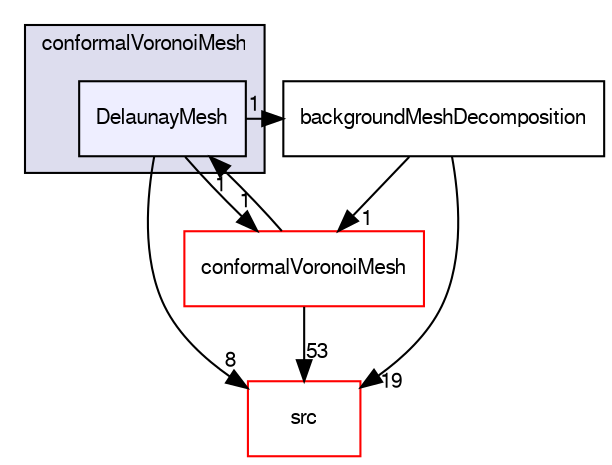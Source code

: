 digraph "applications/utilities/mesh/generation/foamyHexMesh/conformalVoronoiMesh/DelaunayMesh" {
  bgcolor=transparent;
  compound=true
  node [ fontsize="10", fontname="FreeSans"];
  edge [ labelfontsize="10", labelfontname="FreeSans"];
  subgraph clusterdir_a00a19acf326fc72ff321e146413b4fa {
    graph [ bgcolor="#ddddee", pencolor="black", label="conformalVoronoiMesh" fontname="FreeSans", fontsize="10", URL="dir_a00a19acf326fc72ff321e146413b4fa.html"]
  dir_f94ecb372cb7d94548d66c0ddb90ec74 [shape=box, label="DelaunayMesh", style="filled", fillcolor="#eeeeff", pencolor="black", URL="dir_f94ecb372cb7d94548d66c0ddb90ec74.html"];
  }
  dir_c1a8dcd0c6cb7abd8432fb8341fb0316 [shape=box label="conformalVoronoiMesh" color="red" URL="dir_c1a8dcd0c6cb7abd8432fb8341fb0316.html"];
  dir_68267d1309a1af8e8297ef4c3efbcdba [shape=box label="src" color="red" URL="dir_68267d1309a1af8e8297ef4c3efbcdba.html"];
  dir_4e709cac60f3b91007ee017d7f912733 [shape=box label="backgroundMeshDecomposition" URL="dir_4e709cac60f3b91007ee017d7f912733.html"];
  dir_c1a8dcd0c6cb7abd8432fb8341fb0316->dir_68267d1309a1af8e8297ef4c3efbcdba [headlabel="53", labeldistance=1.5 headhref="dir_000376_000577.html"];
  dir_c1a8dcd0c6cb7abd8432fb8341fb0316->dir_f94ecb372cb7d94548d66c0ddb90ec74 [headlabel="1", labeldistance=1.5 headhref="dir_000376_000383.html"];
  dir_4e709cac60f3b91007ee017d7f912733->dir_c1a8dcd0c6cb7abd8432fb8341fb0316 [headlabel="1", labeldistance=1.5 headhref="dir_000350_000376.html"];
  dir_4e709cac60f3b91007ee017d7f912733->dir_68267d1309a1af8e8297ef4c3efbcdba [headlabel="19", labeldistance=1.5 headhref="dir_000350_000577.html"];
  dir_f94ecb372cb7d94548d66c0ddb90ec74->dir_c1a8dcd0c6cb7abd8432fb8341fb0316 [headlabel="1", labeldistance=1.5 headhref="dir_000383_000376.html"];
  dir_f94ecb372cb7d94548d66c0ddb90ec74->dir_68267d1309a1af8e8297ef4c3efbcdba [headlabel="8", labeldistance=1.5 headhref="dir_000383_000577.html"];
  dir_f94ecb372cb7d94548d66c0ddb90ec74->dir_4e709cac60f3b91007ee017d7f912733 [headlabel="1", labeldistance=1.5 headhref="dir_000383_000350.html"];
}
